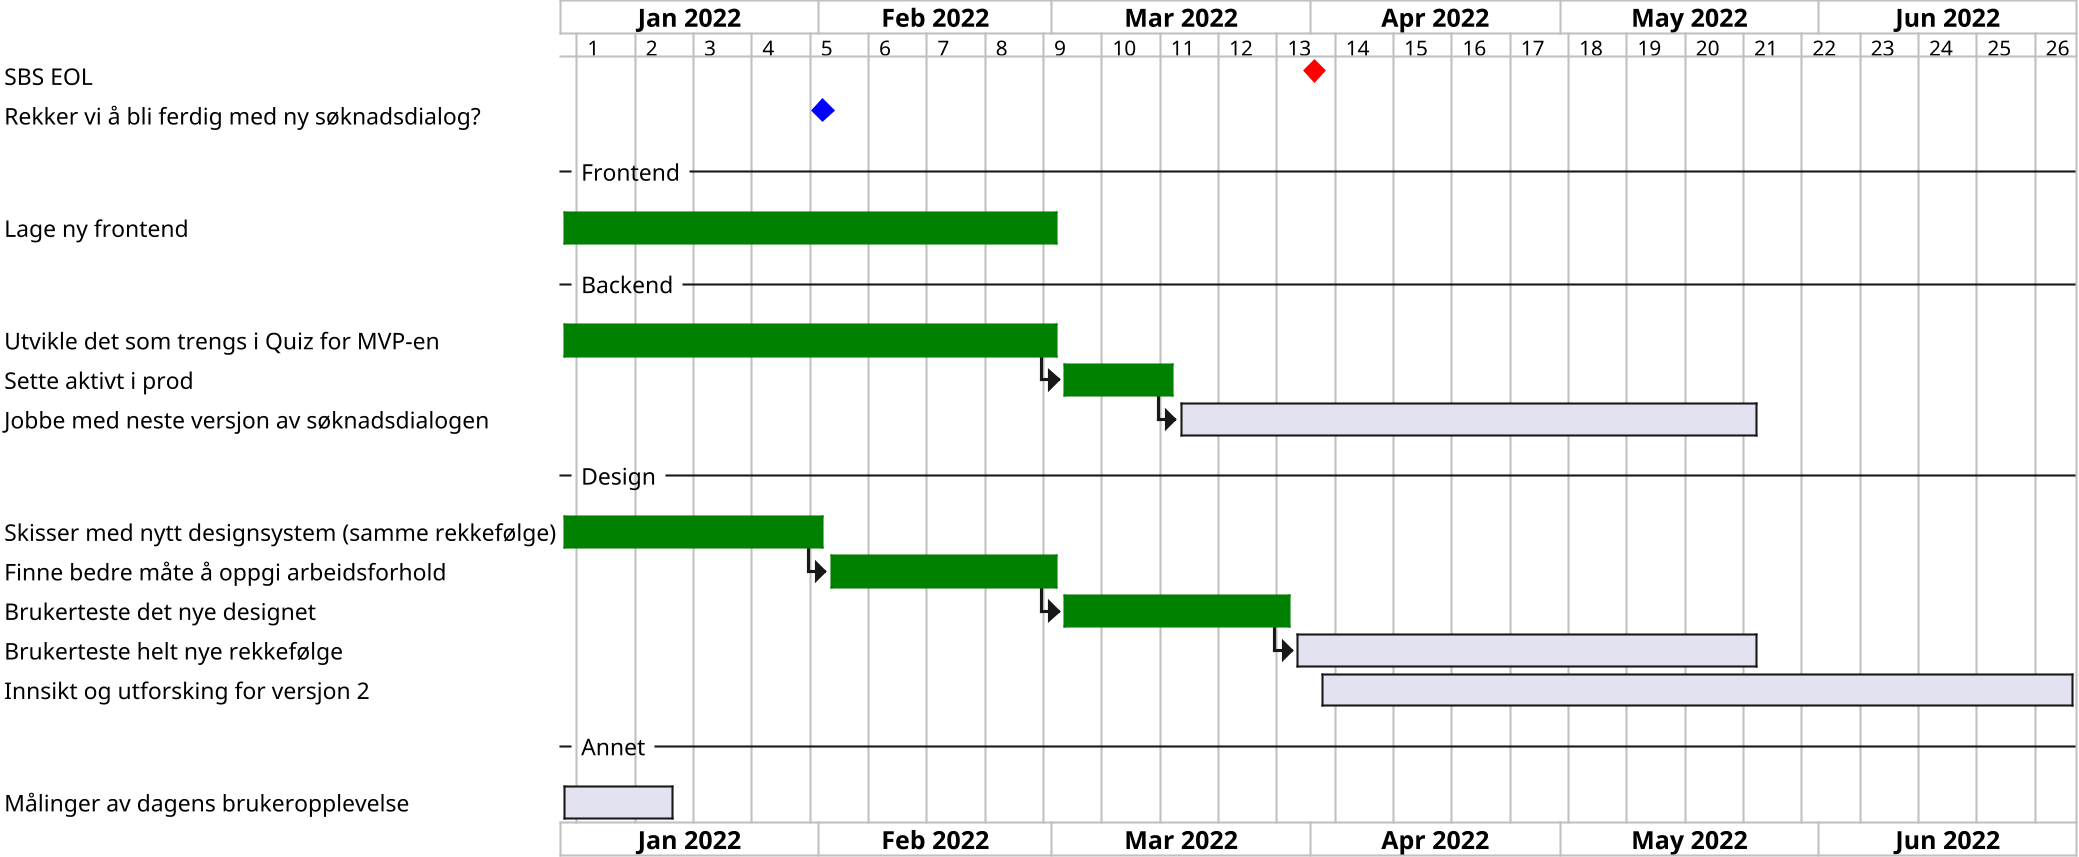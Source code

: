 @startgantt
skinparam dpi 200
ganttscale weekly
Labels on first column

Project starts 2022-01-01

[SBS EOL] happens 2022-04-01 and is colored in Red
[Rekker vi å bli ferdig med ny søknadsdialog?] happens 2022-02-01 and is colored in Blue

-- Frontend --
[Lage ny frontend] starts 2022-01-01 and ends 2022-03-01 and is colored in Green

-- Backend --
[Utvikle det som trengs i Quiz for MVP-en] starts 2022-01-01 and ends 2022-03-01 and is colored in Green
then [Sette aktivt i prod] lasts 2 week and is colored in Green
then [Jobbe med neste versjon av søknadsdialogen] lasts 10 week

-- Design --
[Skisser med nytt designsystem (samme rekkefølge)] starts 2022-01-01 and ends 2022-02-01 and is colored in Green
then [Finne bedre måte å oppgi arbeidsforhold] lasts 4 weeks and is colored in Green
then [Brukerteste det nye designet] lasts 4 weeks and is colored in Green
then [Brukerteste helt nye rekkefølge] lasts 8 weeks
[Innsikt og utforsking for versjon 2] starts 2022-04-02 and ends 2022-07-01

-- Annet --
[Målinger av dagens brukeropplevelse] lasts 2 weeks

@endgantt
